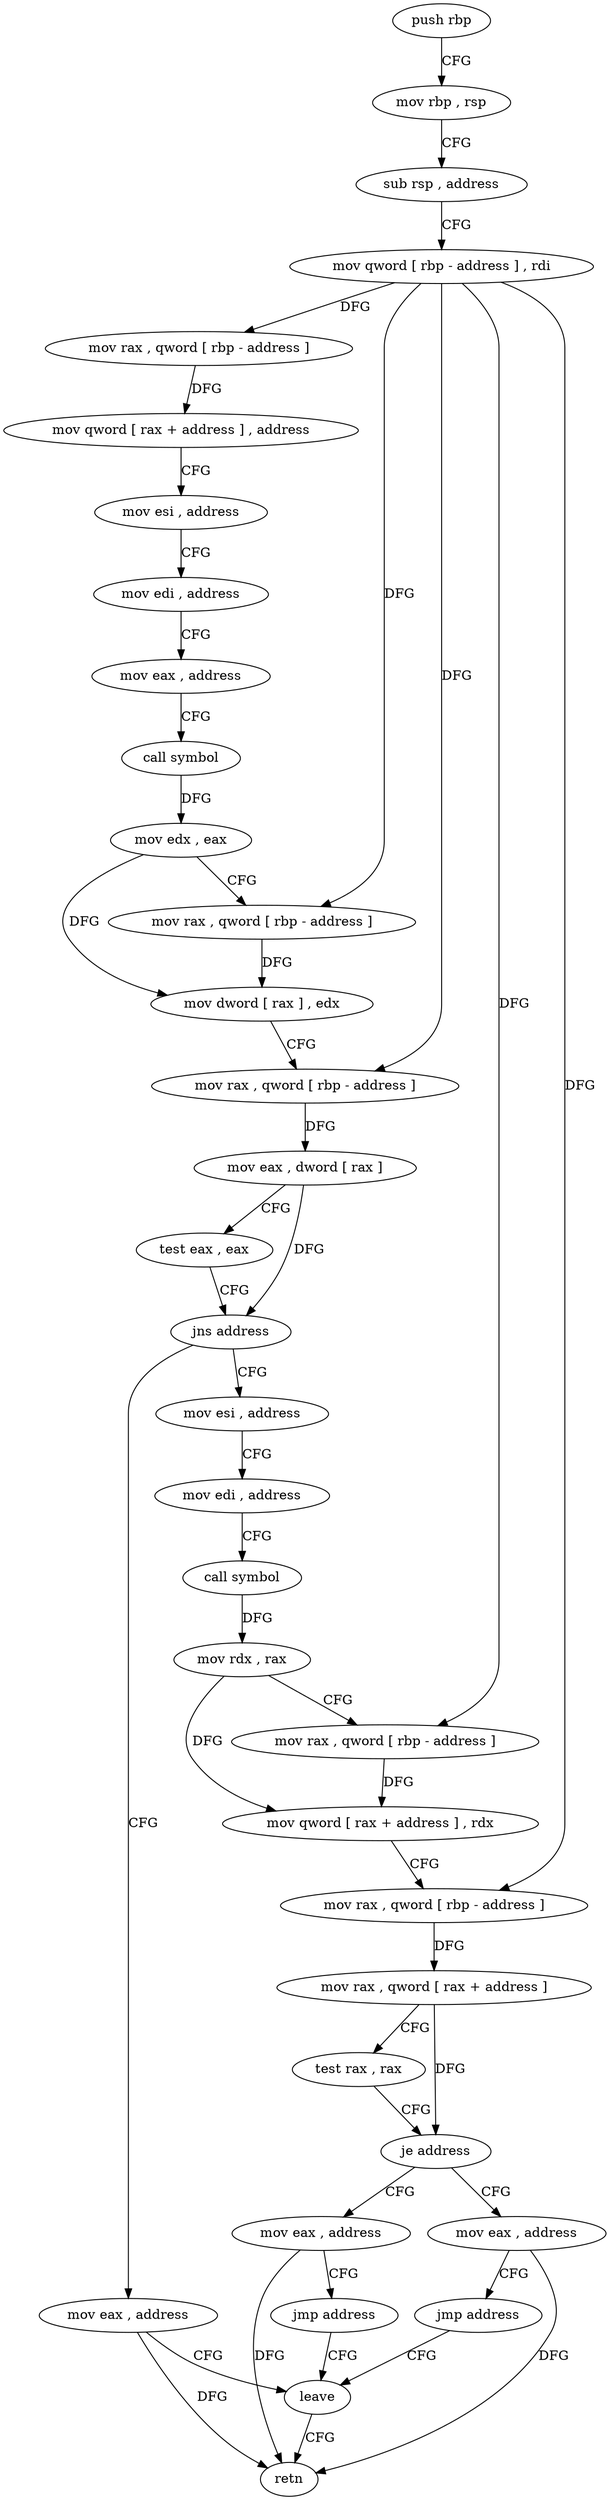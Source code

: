 digraph "func" {
"4454427" [label = "push rbp" ]
"4454428" [label = "mov rbp , rsp" ]
"4454431" [label = "sub rsp , address" ]
"4454435" [label = "mov qword [ rbp - address ] , rdi" ]
"4454439" [label = "mov rax , qword [ rbp - address ]" ]
"4454443" [label = "mov qword [ rax + address ] , address" ]
"4454451" [label = "mov esi , address" ]
"4454456" [label = "mov edi , address" ]
"4454461" [label = "mov eax , address" ]
"4454466" [label = "call symbol" ]
"4454471" [label = "mov edx , eax" ]
"4454473" [label = "mov rax , qword [ rbp - address ]" ]
"4454477" [label = "mov dword [ rax ] , edx" ]
"4454479" [label = "mov rax , qword [ rbp - address ]" ]
"4454483" [label = "mov eax , dword [ rax ]" ]
"4454485" [label = "test eax , eax" ]
"4454487" [label = "jns address" ]
"4454542" [label = "mov eax , address" ]
"4454489" [label = "mov esi , address" ]
"4454547" [label = "leave" ]
"4454494" [label = "mov edi , address" ]
"4454499" [label = "call symbol" ]
"4454504" [label = "mov rdx , rax" ]
"4454507" [label = "mov rax , qword [ rbp - address ]" ]
"4454511" [label = "mov qword [ rax + address ] , rdx" ]
"4454515" [label = "mov rax , qword [ rbp - address ]" ]
"4454519" [label = "mov rax , qword [ rax + address ]" ]
"4454523" [label = "test rax , rax" ]
"4454526" [label = "je address" ]
"4454535" [label = "mov eax , address" ]
"4454528" [label = "mov eax , address" ]
"4454540" [label = "jmp address" ]
"4454533" [label = "jmp address" ]
"4454548" [label = "retn" ]
"4454427" -> "4454428" [ label = "CFG" ]
"4454428" -> "4454431" [ label = "CFG" ]
"4454431" -> "4454435" [ label = "CFG" ]
"4454435" -> "4454439" [ label = "DFG" ]
"4454435" -> "4454473" [ label = "DFG" ]
"4454435" -> "4454479" [ label = "DFG" ]
"4454435" -> "4454507" [ label = "DFG" ]
"4454435" -> "4454515" [ label = "DFG" ]
"4454439" -> "4454443" [ label = "DFG" ]
"4454443" -> "4454451" [ label = "CFG" ]
"4454451" -> "4454456" [ label = "CFG" ]
"4454456" -> "4454461" [ label = "CFG" ]
"4454461" -> "4454466" [ label = "CFG" ]
"4454466" -> "4454471" [ label = "DFG" ]
"4454471" -> "4454473" [ label = "CFG" ]
"4454471" -> "4454477" [ label = "DFG" ]
"4454473" -> "4454477" [ label = "DFG" ]
"4454477" -> "4454479" [ label = "CFG" ]
"4454479" -> "4454483" [ label = "DFG" ]
"4454483" -> "4454485" [ label = "CFG" ]
"4454483" -> "4454487" [ label = "DFG" ]
"4454485" -> "4454487" [ label = "CFG" ]
"4454487" -> "4454542" [ label = "CFG" ]
"4454487" -> "4454489" [ label = "CFG" ]
"4454542" -> "4454547" [ label = "CFG" ]
"4454542" -> "4454548" [ label = "DFG" ]
"4454489" -> "4454494" [ label = "CFG" ]
"4454547" -> "4454548" [ label = "CFG" ]
"4454494" -> "4454499" [ label = "CFG" ]
"4454499" -> "4454504" [ label = "DFG" ]
"4454504" -> "4454507" [ label = "CFG" ]
"4454504" -> "4454511" [ label = "DFG" ]
"4454507" -> "4454511" [ label = "DFG" ]
"4454511" -> "4454515" [ label = "CFG" ]
"4454515" -> "4454519" [ label = "DFG" ]
"4454519" -> "4454523" [ label = "CFG" ]
"4454519" -> "4454526" [ label = "DFG" ]
"4454523" -> "4454526" [ label = "CFG" ]
"4454526" -> "4454535" [ label = "CFG" ]
"4454526" -> "4454528" [ label = "CFG" ]
"4454535" -> "4454540" [ label = "CFG" ]
"4454535" -> "4454548" [ label = "DFG" ]
"4454528" -> "4454533" [ label = "CFG" ]
"4454528" -> "4454548" [ label = "DFG" ]
"4454540" -> "4454547" [ label = "CFG" ]
"4454533" -> "4454547" [ label = "CFG" ]
}
